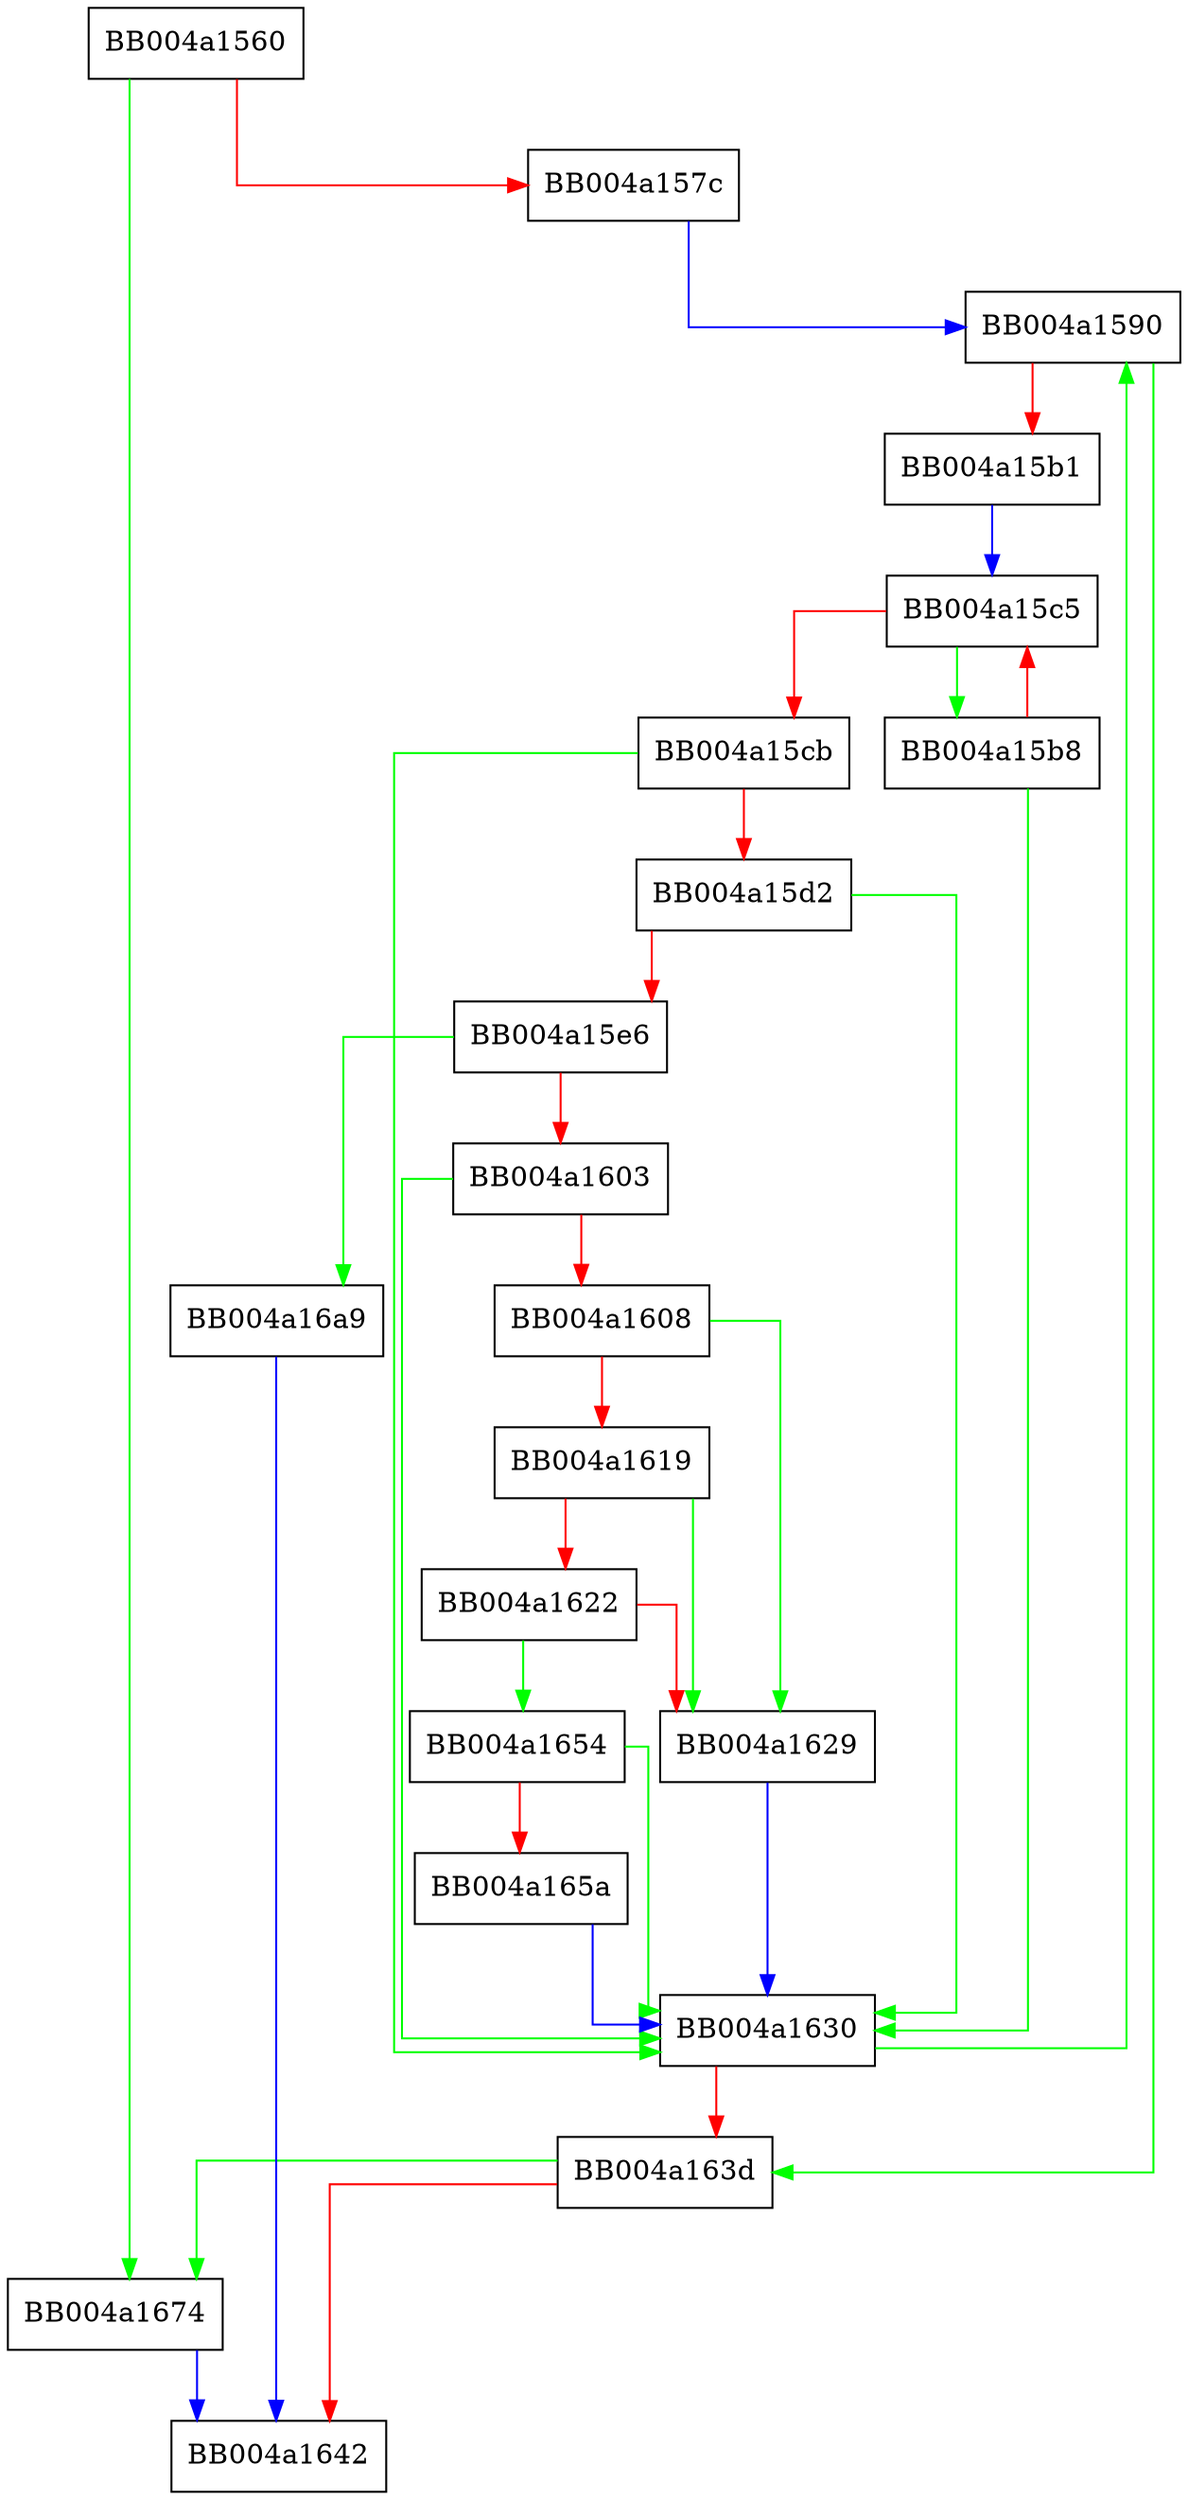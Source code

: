 digraph tls12_copy_sigalgs {
  node [shape="box"];
  graph [splines=ortho];
  BB004a1560 -> BB004a1674 [color="green"];
  BB004a1560 -> BB004a157c [color="red"];
  BB004a157c -> BB004a1590 [color="blue"];
  BB004a1590 -> BB004a163d [color="green"];
  BB004a1590 -> BB004a15b1 [color="red"];
  BB004a15b1 -> BB004a15c5 [color="blue"];
  BB004a15b8 -> BB004a1630 [color="green"];
  BB004a15b8 -> BB004a15c5 [color="red"];
  BB004a15c5 -> BB004a15b8 [color="green"];
  BB004a15c5 -> BB004a15cb [color="red"];
  BB004a15cb -> BB004a1630 [color="green"];
  BB004a15cb -> BB004a15d2 [color="red"];
  BB004a15d2 -> BB004a1630 [color="green"];
  BB004a15d2 -> BB004a15e6 [color="red"];
  BB004a15e6 -> BB004a16a9 [color="green"];
  BB004a15e6 -> BB004a1603 [color="red"];
  BB004a1603 -> BB004a1630 [color="green"];
  BB004a1603 -> BB004a1608 [color="red"];
  BB004a1608 -> BB004a1629 [color="green"];
  BB004a1608 -> BB004a1619 [color="red"];
  BB004a1619 -> BB004a1629 [color="green"];
  BB004a1619 -> BB004a1622 [color="red"];
  BB004a1622 -> BB004a1654 [color="green"];
  BB004a1622 -> BB004a1629 [color="red"];
  BB004a1629 -> BB004a1630 [color="blue"];
  BB004a1630 -> BB004a1590 [color="green"];
  BB004a1630 -> BB004a163d [color="red"];
  BB004a163d -> BB004a1674 [color="green"];
  BB004a163d -> BB004a1642 [color="red"];
  BB004a1654 -> BB004a1630 [color="green"];
  BB004a1654 -> BB004a165a [color="red"];
  BB004a165a -> BB004a1630 [color="blue"];
  BB004a1674 -> BB004a1642 [color="blue"];
  BB004a16a9 -> BB004a1642 [color="blue"];
}